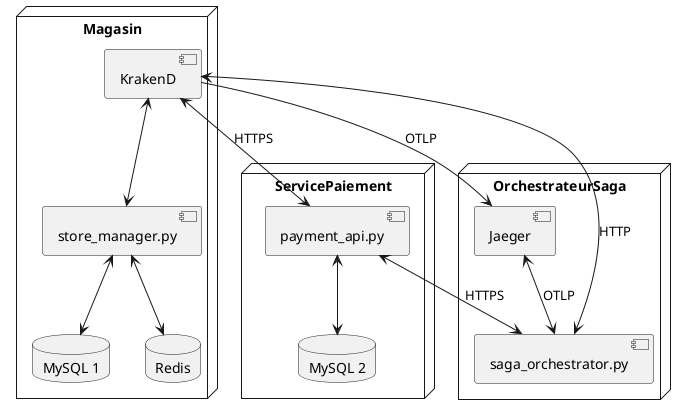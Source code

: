 @startuml
  node Magasin {
    component "KrakenD" 
    component "store_manager.py" 
    database "MySQL 1"
    database "Redis"
    "KrakenD" <--> "store_manager.py"
    "store_manager.py" <--> "MySQL 1"
    "store_manager.py" <--> "Redis"
  }

  node ServicePaiement {
    component "payment_api.py" 
    database "MySQL 2"
    "payment_api.py" <--> "MySQL 2"
  }

  node OrchestrateurSaga {
    component "saga_orchestrator.py" 
    component "Jaeger" 
    "Jaeger" <--> "saga_orchestrator.py" : OTLP
    "KrakenD" --> "Jaeger" : OTLP
    "KrakenD" <--> "saga_orchestrator.py" : HTTP
    "payment_api.py" <--> "saga_orchestrator.py" : HTTPS
  }


  "KrakenD" <--> "payment_api.py" : HTTPS

@enduml